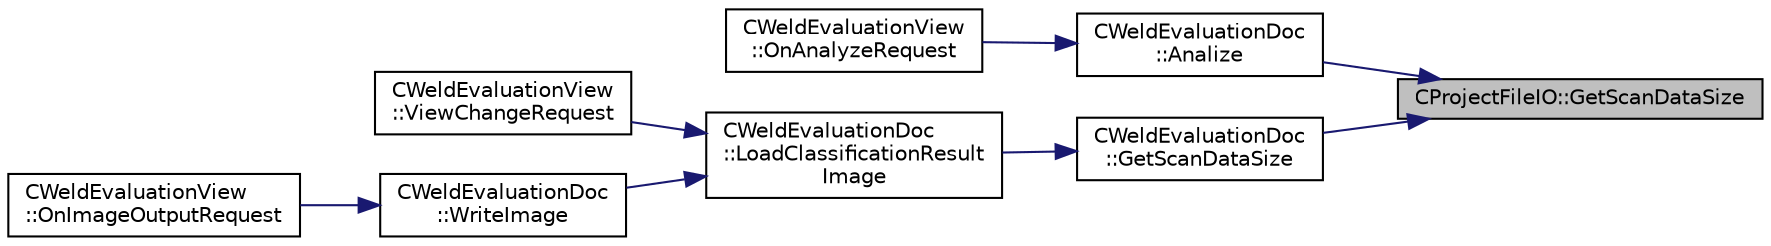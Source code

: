 digraph "CProjectFileIO::GetScanDataSize"
{
 // LATEX_PDF_SIZE
  edge [fontname="Helvetica",fontsize="10",labelfontname="Helvetica",labelfontsize="10"];
  node [fontname="Helvetica",fontsize="10",shape=record];
  rankdir="RL";
  Node1 [label="CProjectFileIO::GetScanDataSize",height=0.2,width=0.4,color="black", fillcolor="grey75", style="filled", fontcolor="black",tooltip="スキャンデータのサイズ取得"];
  Node1 -> Node2 [dir="back",color="midnightblue",fontsize="10",style="solid",fontname="Helvetica"];
  Node2 [label="CWeldEvaluationDoc\l::Analize",height=0.2,width=0.4,color="black", fillcolor="white", style="filled",URL="$class_c_weld_evaluation_doc.html#aec529b21bcd80053e9ace596cc28ee56",tooltip="解析の実施"];
  Node2 -> Node3 [dir="back",color="midnightblue",fontsize="10",style="solid",fontname="Helvetica"];
  Node3 [label="CWeldEvaluationView\l::OnAnalyzeRequest",height=0.2,width=0.4,color="black", fillcolor="white", style="filled",URL="$class_c_weld_evaluation_view.html#a1a9fb7c6caa1412479781ba074a64dc8",tooltip="解析実施要求"];
  Node1 -> Node4 [dir="back",color="midnightblue",fontsize="10",style="solid",fontname="Helvetica"];
  Node4 [label="CWeldEvaluationDoc\l::GetScanDataSize",height=0.2,width=0.4,color="black", fillcolor="white", style="filled",URL="$class_c_weld_evaluation_doc.html#a8af3aff5f5a24234512bb784fc4df822",tooltip="プロジェクトからスキャンデータの縦横サイズの取得"];
  Node4 -> Node5 [dir="back",color="midnightblue",fontsize="10",style="solid",fontname="Helvetica"];
  Node5 [label="CWeldEvaluationDoc\l::LoadClassificationResult\lImage",height=0.2,width=0.4,color="black", fillcolor="white", style="filled",URL="$class_c_weld_evaluation_doc.html#a8cccd8cb66df552066d96c31b9255389",tooltip="分類結果の画像データ取得"];
  Node5 -> Node6 [dir="back",color="midnightblue",fontsize="10",style="solid",fontname="Helvetica"];
  Node6 [label="CWeldEvaluationView\l::ViewChangeRequest",height=0.2,width=0.4,color="black", fillcolor="white", style="filled",URL="$class_c_weld_evaluation_view.html#a50da59446b116e48eb00b4ccc6074cdd",tooltip="表示変更リクエスト"];
  Node5 -> Node7 [dir="back",color="midnightblue",fontsize="10",style="solid",fontname="Helvetica"];
  Node7 [label="CWeldEvaluationDoc\l::WriteImage",height=0.2,width=0.4,color="black", fillcolor="white", style="filled",URL="$class_c_weld_evaluation_doc.html#a898813fc506ac6765717271c8d944663",tooltip="スキャンイメージの保存"];
  Node7 -> Node8 [dir="back",color="midnightblue",fontsize="10",style="solid",fontname="Helvetica"];
  Node8 [label="CWeldEvaluationView\l::OnImageOutputRequest",height=0.2,width=0.4,color="black", fillcolor="white", style="filled",URL="$class_c_weld_evaluation_view.html#a1b8f0add672d4bc0d3e561c7f61e649f",tooltip="画像出力要求"];
}
